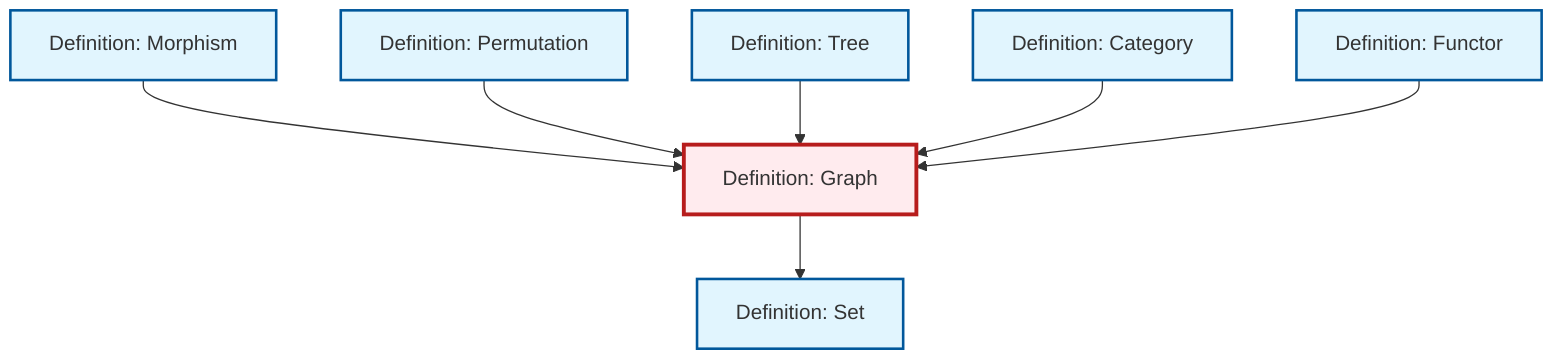 graph TD
    classDef definition fill:#e1f5fe,stroke:#01579b,stroke-width:2px
    classDef theorem fill:#f3e5f5,stroke:#4a148c,stroke-width:2px
    classDef axiom fill:#fff3e0,stroke:#e65100,stroke-width:2px
    classDef example fill:#e8f5e9,stroke:#1b5e20,stroke-width:2px
    classDef current fill:#ffebee,stroke:#b71c1c,stroke-width:3px
    def-morphism["Definition: Morphism"]:::definition
    def-functor["Definition: Functor"]:::definition
    def-category["Definition: Category"]:::definition
    def-set["Definition: Set"]:::definition
    def-tree["Definition: Tree"]:::definition
    def-graph["Definition: Graph"]:::definition
    def-permutation["Definition: Permutation"]:::definition
    def-morphism --> def-graph
    def-permutation --> def-graph
    def-tree --> def-graph
    def-category --> def-graph
    def-functor --> def-graph
    def-graph --> def-set
    class def-graph current